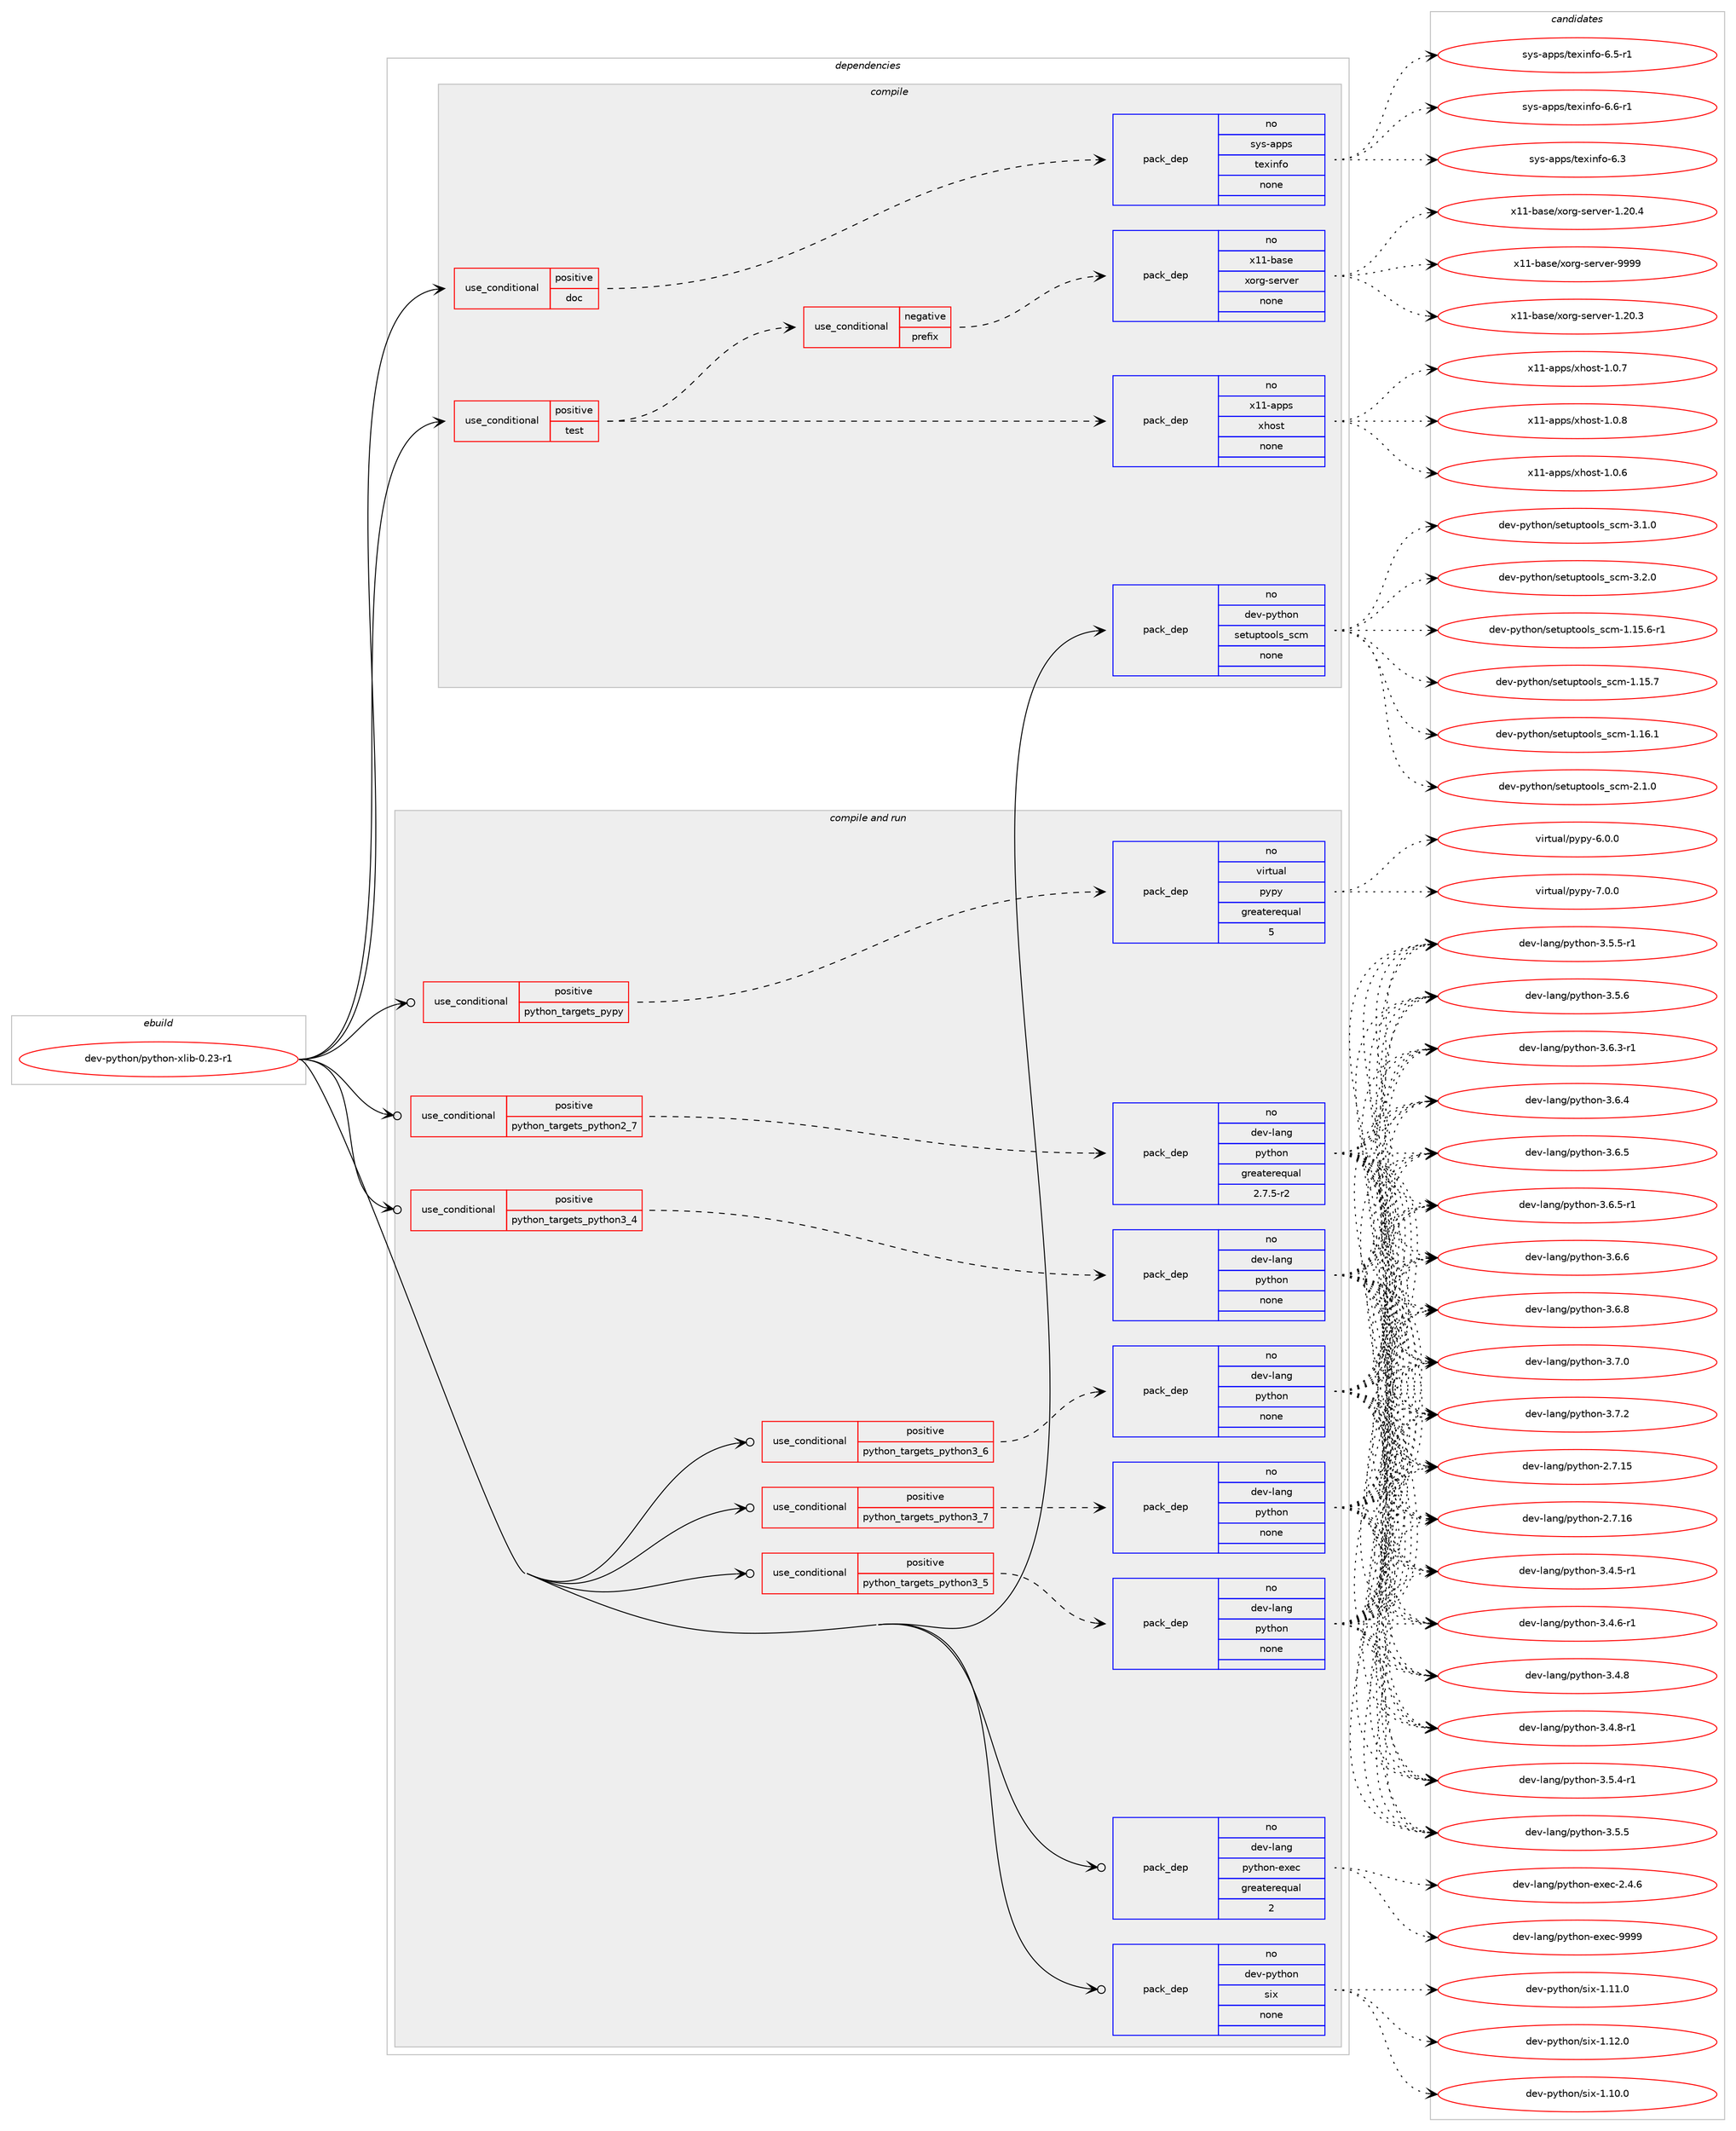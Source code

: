 digraph prolog {

# *************
# Graph options
# *************

newrank=true;
concentrate=true;
compound=true;
graph [rankdir=LR,fontname=Helvetica,fontsize=10,ranksep=1.5];#, ranksep=2.5, nodesep=0.2];
edge  [arrowhead=vee];
node  [fontname=Helvetica,fontsize=10];

# **********
# The ebuild
# **********

subgraph cluster_leftcol {
color=gray;
rank=same;
label=<<i>ebuild</i>>;
id [label="dev-python/python-xlib-0.23-r1", color=red, width=4, href="../dev-python/python-xlib-0.23-r1.svg"];
}

# ****************
# The dependencies
# ****************

subgraph cluster_midcol {
color=gray;
label=<<i>dependencies</i>>;
subgraph cluster_compile {
fillcolor="#eeeeee";
style=filled;
label=<<i>compile</i>>;
subgraph cond383153 {
dependency1437089 [label=<<TABLE BORDER="0" CELLBORDER="1" CELLSPACING="0" CELLPADDING="4"><TR><TD ROWSPAN="3" CELLPADDING="10">use_conditional</TD></TR><TR><TD>positive</TD></TR><TR><TD>doc</TD></TR></TABLE>>, shape=none, color=red];
subgraph pack1030581 {
dependency1437090 [label=<<TABLE BORDER="0" CELLBORDER="1" CELLSPACING="0" CELLPADDING="4" WIDTH="220"><TR><TD ROWSPAN="6" CELLPADDING="30">pack_dep</TD></TR><TR><TD WIDTH="110">no</TD></TR><TR><TD>sys-apps</TD></TR><TR><TD>texinfo</TD></TR><TR><TD>none</TD></TR><TR><TD></TD></TR></TABLE>>, shape=none, color=blue];
}
dependency1437089:e -> dependency1437090:w [weight=20,style="dashed",arrowhead="vee"];
}
id:e -> dependency1437089:w [weight=20,style="solid",arrowhead="vee"];
subgraph cond383154 {
dependency1437091 [label=<<TABLE BORDER="0" CELLBORDER="1" CELLSPACING="0" CELLPADDING="4"><TR><TD ROWSPAN="3" CELLPADDING="10">use_conditional</TD></TR><TR><TD>positive</TD></TR><TR><TD>test</TD></TR></TABLE>>, shape=none, color=red];
subgraph cond383155 {
dependency1437092 [label=<<TABLE BORDER="0" CELLBORDER="1" CELLSPACING="0" CELLPADDING="4"><TR><TD ROWSPAN="3" CELLPADDING="10">use_conditional</TD></TR><TR><TD>negative</TD></TR><TR><TD>prefix</TD></TR></TABLE>>, shape=none, color=red];
subgraph pack1030582 {
dependency1437093 [label=<<TABLE BORDER="0" CELLBORDER="1" CELLSPACING="0" CELLPADDING="4" WIDTH="220"><TR><TD ROWSPAN="6" CELLPADDING="30">pack_dep</TD></TR><TR><TD WIDTH="110">no</TD></TR><TR><TD>x11-base</TD></TR><TR><TD>xorg-server</TD></TR><TR><TD>none</TD></TR><TR><TD></TD></TR></TABLE>>, shape=none, color=blue];
}
dependency1437092:e -> dependency1437093:w [weight=20,style="dashed",arrowhead="vee"];
}
dependency1437091:e -> dependency1437092:w [weight=20,style="dashed",arrowhead="vee"];
subgraph pack1030583 {
dependency1437094 [label=<<TABLE BORDER="0" CELLBORDER="1" CELLSPACING="0" CELLPADDING="4" WIDTH="220"><TR><TD ROWSPAN="6" CELLPADDING="30">pack_dep</TD></TR><TR><TD WIDTH="110">no</TD></TR><TR><TD>x11-apps</TD></TR><TR><TD>xhost</TD></TR><TR><TD>none</TD></TR><TR><TD></TD></TR></TABLE>>, shape=none, color=blue];
}
dependency1437091:e -> dependency1437094:w [weight=20,style="dashed",arrowhead="vee"];
}
id:e -> dependency1437091:w [weight=20,style="solid",arrowhead="vee"];
subgraph pack1030584 {
dependency1437095 [label=<<TABLE BORDER="0" CELLBORDER="1" CELLSPACING="0" CELLPADDING="4" WIDTH="220"><TR><TD ROWSPAN="6" CELLPADDING="30">pack_dep</TD></TR><TR><TD WIDTH="110">no</TD></TR><TR><TD>dev-python</TD></TR><TR><TD>setuptools_scm</TD></TR><TR><TD>none</TD></TR><TR><TD></TD></TR></TABLE>>, shape=none, color=blue];
}
id:e -> dependency1437095:w [weight=20,style="solid",arrowhead="vee"];
}
subgraph cluster_compileandrun {
fillcolor="#eeeeee";
style=filled;
label=<<i>compile and run</i>>;
subgraph cond383156 {
dependency1437096 [label=<<TABLE BORDER="0" CELLBORDER="1" CELLSPACING="0" CELLPADDING="4"><TR><TD ROWSPAN="3" CELLPADDING="10">use_conditional</TD></TR><TR><TD>positive</TD></TR><TR><TD>python_targets_pypy</TD></TR></TABLE>>, shape=none, color=red];
subgraph pack1030585 {
dependency1437097 [label=<<TABLE BORDER="0" CELLBORDER="1" CELLSPACING="0" CELLPADDING="4" WIDTH="220"><TR><TD ROWSPAN="6" CELLPADDING="30">pack_dep</TD></TR><TR><TD WIDTH="110">no</TD></TR><TR><TD>virtual</TD></TR><TR><TD>pypy</TD></TR><TR><TD>greaterequal</TD></TR><TR><TD>5</TD></TR></TABLE>>, shape=none, color=blue];
}
dependency1437096:e -> dependency1437097:w [weight=20,style="dashed",arrowhead="vee"];
}
id:e -> dependency1437096:w [weight=20,style="solid",arrowhead="odotvee"];
subgraph cond383157 {
dependency1437098 [label=<<TABLE BORDER="0" CELLBORDER="1" CELLSPACING="0" CELLPADDING="4"><TR><TD ROWSPAN="3" CELLPADDING="10">use_conditional</TD></TR><TR><TD>positive</TD></TR><TR><TD>python_targets_python2_7</TD></TR></TABLE>>, shape=none, color=red];
subgraph pack1030586 {
dependency1437099 [label=<<TABLE BORDER="0" CELLBORDER="1" CELLSPACING="0" CELLPADDING="4" WIDTH="220"><TR><TD ROWSPAN="6" CELLPADDING="30">pack_dep</TD></TR><TR><TD WIDTH="110">no</TD></TR><TR><TD>dev-lang</TD></TR><TR><TD>python</TD></TR><TR><TD>greaterequal</TD></TR><TR><TD>2.7.5-r2</TD></TR></TABLE>>, shape=none, color=blue];
}
dependency1437098:e -> dependency1437099:w [weight=20,style="dashed",arrowhead="vee"];
}
id:e -> dependency1437098:w [weight=20,style="solid",arrowhead="odotvee"];
subgraph cond383158 {
dependency1437100 [label=<<TABLE BORDER="0" CELLBORDER="1" CELLSPACING="0" CELLPADDING="4"><TR><TD ROWSPAN="3" CELLPADDING="10">use_conditional</TD></TR><TR><TD>positive</TD></TR><TR><TD>python_targets_python3_4</TD></TR></TABLE>>, shape=none, color=red];
subgraph pack1030587 {
dependency1437101 [label=<<TABLE BORDER="0" CELLBORDER="1" CELLSPACING="0" CELLPADDING="4" WIDTH="220"><TR><TD ROWSPAN="6" CELLPADDING="30">pack_dep</TD></TR><TR><TD WIDTH="110">no</TD></TR><TR><TD>dev-lang</TD></TR><TR><TD>python</TD></TR><TR><TD>none</TD></TR><TR><TD></TD></TR></TABLE>>, shape=none, color=blue];
}
dependency1437100:e -> dependency1437101:w [weight=20,style="dashed",arrowhead="vee"];
}
id:e -> dependency1437100:w [weight=20,style="solid",arrowhead="odotvee"];
subgraph cond383159 {
dependency1437102 [label=<<TABLE BORDER="0" CELLBORDER="1" CELLSPACING="0" CELLPADDING="4"><TR><TD ROWSPAN="3" CELLPADDING="10">use_conditional</TD></TR><TR><TD>positive</TD></TR><TR><TD>python_targets_python3_5</TD></TR></TABLE>>, shape=none, color=red];
subgraph pack1030588 {
dependency1437103 [label=<<TABLE BORDER="0" CELLBORDER="1" CELLSPACING="0" CELLPADDING="4" WIDTH="220"><TR><TD ROWSPAN="6" CELLPADDING="30">pack_dep</TD></TR><TR><TD WIDTH="110">no</TD></TR><TR><TD>dev-lang</TD></TR><TR><TD>python</TD></TR><TR><TD>none</TD></TR><TR><TD></TD></TR></TABLE>>, shape=none, color=blue];
}
dependency1437102:e -> dependency1437103:w [weight=20,style="dashed",arrowhead="vee"];
}
id:e -> dependency1437102:w [weight=20,style="solid",arrowhead="odotvee"];
subgraph cond383160 {
dependency1437104 [label=<<TABLE BORDER="0" CELLBORDER="1" CELLSPACING="0" CELLPADDING="4"><TR><TD ROWSPAN="3" CELLPADDING="10">use_conditional</TD></TR><TR><TD>positive</TD></TR><TR><TD>python_targets_python3_6</TD></TR></TABLE>>, shape=none, color=red];
subgraph pack1030589 {
dependency1437105 [label=<<TABLE BORDER="0" CELLBORDER="1" CELLSPACING="0" CELLPADDING="4" WIDTH="220"><TR><TD ROWSPAN="6" CELLPADDING="30">pack_dep</TD></TR><TR><TD WIDTH="110">no</TD></TR><TR><TD>dev-lang</TD></TR><TR><TD>python</TD></TR><TR><TD>none</TD></TR><TR><TD></TD></TR></TABLE>>, shape=none, color=blue];
}
dependency1437104:e -> dependency1437105:w [weight=20,style="dashed",arrowhead="vee"];
}
id:e -> dependency1437104:w [weight=20,style="solid",arrowhead="odotvee"];
subgraph cond383161 {
dependency1437106 [label=<<TABLE BORDER="0" CELLBORDER="1" CELLSPACING="0" CELLPADDING="4"><TR><TD ROWSPAN="3" CELLPADDING="10">use_conditional</TD></TR><TR><TD>positive</TD></TR><TR><TD>python_targets_python3_7</TD></TR></TABLE>>, shape=none, color=red];
subgraph pack1030590 {
dependency1437107 [label=<<TABLE BORDER="0" CELLBORDER="1" CELLSPACING="0" CELLPADDING="4" WIDTH="220"><TR><TD ROWSPAN="6" CELLPADDING="30">pack_dep</TD></TR><TR><TD WIDTH="110">no</TD></TR><TR><TD>dev-lang</TD></TR><TR><TD>python</TD></TR><TR><TD>none</TD></TR><TR><TD></TD></TR></TABLE>>, shape=none, color=blue];
}
dependency1437106:e -> dependency1437107:w [weight=20,style="dashed",arrowhead="vee"];
}
id:e -> dependency1437106:w [weight=20,style="solid",arrowhead="odotvee"];
subgraph pack1030591 {
dependency1437108 [label=<<TABLE BORDER="0" CELLBORDER="1" CELLSPACING="0" CELLPADDING="4" WIDTH="220"><TR><TD ROWSPAN="6" CELLPADDING="30">pack_dep</TD></TR><TR><TD WIDTH="110">no</TD></TR><TR><TD>dev-lang</TD></TR><TR><TD>python-exec</TD></TR><TR><TD>greaterequal</TD></TR><TR><TD>2</TD></TR></TABLE>>, shape=none, color=blue];
}
id:e -> dependency1437108:w [weight=20,style="solid",arrowhead="odotvee"];
subgraph pack1030592 {
dependency1437109 [label=<<TABLE BORDER="0" CELLBORDER="1" CELLSPACING="0" CELLPADDING="4" WIDTH="220"><TR><TD ROWSPAN="6" CELLPADDING="30">pack_dep</TD></TR><TR><TD WIDTH="110">no</TD></TR><TR><TD>dev-python</TD></TR><TR><TD>six</TD></TR><TR><TD>none</TD></TR><TR><TD></TD></TR></TABLE>>, shape=none, color=blue];
}
id:e -> dependency1437109:w [weight=20,style="solid",arrowhead="odotvee"];
}
subgraph cluster_run {
fillcolor="#eeeeee";
style=filled;
label=<<i>run</i>>;
}
}

# **************
# The candidates
# **************

subgraph cluster_choices {
rank=same;
color=gray;
label=<<i>candidates</i>>;

subgraph choice1030581 {
color=black;
nodesep=1;
choice11512111545971121121154711610112010511010211145544651 [label="sys-apps/texinfo-6.3", color=red, width=4,href="../sys-apps/texinfo-6.3.svg"];
choice115121115459711211211547116101120105110102111455446534511449 [label="sys-apps/texinfo-6.5-r1", color=red, width=4,href="../sys-apps/texinfo-6.5-r1.svg"];
choice115121115459711211211547116101120105110102111455446544511449 [label="sys-apps/texinfo-6.6-r1", color=red, width=4,href="../sys-apps/texinfo-6.6-r1.svg"];
dependency1437090:e -> choice11512111545971121121154711610112010511010211145544651:w [style=dotted,weight="100"];
dependency1437090:e -> choice115121115459711211211547116101120105110102111455446534511449:w [style=dotted,weight="100"];
dependency1437090:e -> choice115121115459711211211547116101120105110102111455446544511449:w [style=dotted,weight="100"];
}
subgraph choice1030582 {
color=black;
nodesep=1;
choice1204949459897115101471201111141034511510111411810111445494650484651 [label="x11-base/xorg-server-1.20.3", color=red, width=4,href="../x11-base/xorg-server-1.20.3.svg"];
choice1204949459897115101471201111141034511510111411810111445494650484652 [label="x11-base/xorg-server-1.20.4", color=red, width=4,href="../x11-base/xorg-server-1.20.4.svg"];
choice120494945989711510147120111114103451151011141181011144557575757 [label="x11-base/xorg-server-9999", color=red, width=4,href="../x11-base/xorg-server-9999.svg"];
dependency1437093:e -> choice1204949459897115101471201111141034511510111411810111445494650484651:w [style=dotted,weight="100"];
dependency1437093:e -> choice1204949459897115101471201111141034511510111411810111445494650484652:w [style=dotted,weight="100"];
dependency1437093:e -> choice120494945989711510147120111114103451151011141181011144557575757:w [style=dotted,weight="100"];
}
subgraph choice1030583 {
color=black;
nodesep=1;
choice1204949459711211211547120104111115116454946484654 [label="x11-apps/xhost-1.0.6", color=red, width=4,href="../x11-apps/xhost-1.0.6.svg"];
choice1204949459711211211547120104111115116454946484655 [label="x11-apps/xhost-1.0.7", color=red, width=4,href="../x11-apps/xhost-1.0.7.svg"];
choice1204949459711211211547120104111115116454946484656 [label="x11-apps/xhost-1.0.8", color=red, width=4,href="../x11-apps/xhost-1.0.8.svg"];
dependency1437094:e -> choice1204949459711211211547120104111115116454946484654:w [style=dotted,weight="100"];
dependency1437094:e -> choice1204949459711211211547120104111115116454946484655:w [style=dotted,weight="100"];
dependency1437094:e -> choice1204949459711211211547120104111115116454946484656:w [style=dotted,weight="100"];
}
subgraph choice1030584 {
color=black;
nodesep=1;
choice10010111845112121116104111110471151011161171121161111111081159511599109454946495346544511449 [label="dev-python/setuptools_scm-1.15.6-r1", color=red, width=4,href="../dev-python/setuptools_scm-1.15.6-r1.svg"];
choice1001011184511212111610411111047115101116117112116111111108115951159910945494649534655 [label="dev-python/setuptools_scm-1.15.7", color=red, width=4,href="../dev-python/setuptools_scm-1.15.7.svg"];
choice1001011184511212111610411111047115101116117112116111111108115951159910945494649544649 [label="dev-python/setuptools_scm-1.16.1", color=red, width=4,href="../dev-python/setuptools_scm-1.16.1.svg"];
choice10010111845112121116104111110471151011161171121161111111081159511599109455046494648 [label="dev-python/setuptools_scm-2.1.0", color=red, width=4,href="../dev-python/setuptools_scm-2.1.0.svg"];
choice10010111845112121116104111110471151011161171121161111111081159511599109455146494648 [label="dev-python/setuptools_scm-3.1.0", color=red, width=4,href="../dev-python/setuptools_scm-3.1.0.svg"];
choice10010111845112121116104111110471151011161171121161111111081159511599109455146504648 [label="dev-python/setuptools_scm-3.2.0", color=red, width=4,href="../dev-python/setuptools_scm-3.2.0.svg"];
dependency1437095:e -> choice10010111845112121116104111110471151011161171121161111111081159511599109454946495346544511449:w [style=dotted,weight="100"];
dependency1437095:e -> choice1001011184511212111610411111047115101116117112116111111108115951159910945494649534655:w [style=dotted,weight="100"];
dependency1437095:e -> choice1001011184511212111610411111047115101116117112116111111108115951159910945494649544649:w [style=dotted,weight="100"];
dependency1437095:e -> choice10010111845112121116104111110471151011161171121161111111081159511599109455046494648:w [style=dotted,weight="100"];
dependency1437095:e -> choice10010111845112121116104111110471151011161171121161111111081159511599109455146494648:w [style=dotted,weight="100"];
dependency1437095:e -> choice10010111845112121116104111110471151011161171121161111111081159511599109455146504648:w [style=dotted,weight="100"];
}
subgraph choice1030585 {
color=black;
nodesep=1;
choice1181051141161179710847112121112121455446484648 [label="virtual/pypy-6.0.0", color=red, width=4,href="../virtual/pypy-6.0.0.svg"];
choice1181051141161179710847112121112121455546484648 [label="virtual/pypy-7.0.0", color=red, width=4,href="../virtual/pypy-7.0.0.svg"];
dependency1437097:e -> choice1181051141161179710847112121112121455446484648:w [style=dotted,weight="100"];
dependency1437097:e -> choice1181051141161179710847112121112121455546484648:w [style=dotted,weight="100"];
}
subgraph choice1030586 {
color=black;
nodesep=1;
choice10010111845108971101034711212111610411111045504655464953 [label="dev-lang/python-2.7.15", color=red, width=4,href="../dev-lang/python-2.7.15.svg"];
choice10010111845108971101034711212111610411111045504655464954 [label="dev-lang/python-2.7.16", color=red, width=4,href="../dev-lang/python-2.7.16.svg"];
choice1001011184510897110103471121211161041111104551465246534511449 [label="dev-lang/python-3.4.5-r1", color=red, width=4,href="../dev-lang/python-3.4.5-r1.svg"];
choice1001011184510897110103471121211161041111104551465246544511449 [label="dev-lang/python-3.4.6-r1", color=red, width=4,href="../dev-lang/python-3.4.6-r1.svg"];
choice100101118451089711010347112121116104111110455146524656 [label="dev-lang/python-3.4.8", color=red, width=4,href="../dev-lang/python-3.4.8.svg"];
choice1001011184510897110103471121211161041111104551465246564511449 [label="dev-lang/python-3.4.8-r1", color=red, width=4,href="../dev-lang/python-3.4.8-r1.svg"];
choice1001011184510897110103471121211161041111104551465346524511449 [label="dev-lang/python-3.5.4-r1", color=red, width=4,href="../dev-lang/python-3.5.4-r1.svg"];
choice100101118451089711010347112121116104111110455146534653 [label="dev-lang/python-3.5.5", color=red, width=4,href="../dev-lang/python-3.5.5.svg"];
choice1001011184510897110103471121211161041111104551465346534511449 [label="dev-lang/python-3.5.5-r1", color=red, width=4,href="../dev-lang/python-3.5.5-r1.svg"];
choice100101118451089711010347112121116104111110455146534654 [label="dev-lang/python-3.5.6", color=red, width=4,href="../dev-lang/python-3.5.6.svg"];
choice1001011184510897110103471121211161041111104551465446514511449 [label="dev-lang/python-3.6.3-r1", color=red, width=4,href="../dev-lang/python-3.6.3-r1.svg"];
choice100101118451089711010347112121116104111110455146544652 [label="dev-lang/python-3.6.4", color=red, width=4,href="../dev-lang/python-3.6.4.svg"];
choice100101118451089711010347112121116104111110455146544653 [label="dev-lang/python-3.6.5", color=red, width=4,href="../dev-lang/python-3.6.5.svg"];
choice1001011184510897110103471121211161041111104551465446534511449 [label="dev-lang/python-3.6.5-r1", color=red, width=4,href="../dev-lang/python-3.6.5-r1.svg"];
choice100101118451089711010347112121116104111110455146544654 [label="dev-lang/python-3.6.6", color=red, width=4,href="../dev-lang/python-3.6.6.svg"];
choice100101118451089711010347112121116104111110455146544656 [label="dev-lang/python-3.6.8", color=red, width=4,href="../dev-lang/python-3.6.8.svg"];
choice100101118451089711010347112121116104111110455146554648 [label="dev-lang/python-3.7.0", color=red, width=4,href="../dev-lang/python-3.7.0.svg"];
choice100101118451089711010347112121116104111110455146554650 [label="dev-lang/python-3.7.2", color=red, width=4,href="../dev-lang/python-3.7.2.svg"];
dependency1437099:e -> choice10010111845108971101034711212111610411111045504655464953:w [style=dotted,weight="100"];
dependency1437099:e -> choice10010111845108971101034711212111610411111045504655464954:w [style=dotted,weight="100"];
dependency1437099:e -> choice1001011184510897110103471121211161041111104551465246534511449:w [style=dotted,weight="100"];
dependency1437099:e -> choice1001011184510897110103471121211161041111104551465246544511449:w [style=dotted,weight="100"];
dependency1437099:e -> choice100101118451089711010347112121116104111110455146524656:w [style=dotted,weight="100"];
dependency1437099:e -> choice1001011184510897110103471121211161041111104551465246564511449:w [style=dotted,weight="100"];
dependency1437099:e -> choice1001011184510897110103471121211161041111104551465346524511449:w [style=dotted,weight="100"];
dependency1437099:e -> choice100101118451089711010347112121116104111110455146534653:w [style=dotted,weight="100"];
dependency1437099:e -> choice1001011184510897110103471121211161041111104551465346534511449:w [style=dotted,weight="100"];
dependency1437099:e -> choice100101118451089711010347112121116104111110455146534654:w [style=dotted,weight="100"];
dependency1437099:e -> choice1001011184510897110103471121211161041111104551465446514511449:w [style=dotted,weight="100"];
dependency1437099:e -> choice100101118451089711010347112121116104111110455146544652:w [style=dotted,weight="100"];
dependency1437099:e -> choice100101118451089711010347112121116104111110455146544653:w [style=dotted,weight="100"];
dependency1437099:e -> choice1001011184510897110103471121211161041111104551465446534511449:w [style=dotted,weight="100"];
dependency1437099:e -> choice100101118451089711010347112121116104111110455146544654:w [style=dotted,weight="100"];
dependency1437099:e -> choice100101118451089711010347112121116104111110455146544656:w [style=dotted,weight="100"];
dependency1437099:e -> choice100101118451089711010347112121116104111110455146554648:w [style=dotted,weight="100"];
dependency1437099:e -> choice100101118451089711010347112121116104111110455146554650:w [style=dotted,weight="100"];
}
subgraph choice1030587 {
color=black;
nodesep=1;
choice10010111845108971101034711212111610411111045504655464953 [label="dev-lang/python-2.7.15", color=red, width=4,href="../dev-lang/python-2.7.15.svg"];
choice10010111845108971101034711212111610411111045504655464954 [label="dev-lang/python-2.7.16", color=red, width=4,href="../dev-lang/python-2.7.16.svg"];
choice1001011184510897110103471121211161041111104551465246534511449 [label="dev-lang/python-3.4.5-r1", color=red, width=4,href="../dev-lang/python-3.4.5-r1.svg"];
choice1001011184510897110103471121211161041111104551465246544511449 [label="dev-lang/python-3.4.6-r1", color=red, width=4,href="../dev-lang/python-3.4.6-r1.svg"];
choice100101118451089711010347112121116104111110455146524656 [label="dev-lang/python-3.4.8", color=red, width=4,href="../dev-lang/python-3.4.8.svg"];
choice1001011184510897110103471121211161041111104551465246564511449 [label="dev-lang/python-3.4.8-r1", color=red, width=4,href="../dev-lang/python-3.4.8-r1.svg"];
choice1001011184510897110103471121211161041111104551465346524511449 [label="dev-lang/python-3.5.4-r1", color=red, width=4,href="../dev-lang/python-3.5.4-r1.svg"];
choice100101118451089711010347112121116104111110455146534653 [label="dev-lang/python-3.5.5", color=red, width=4,href="../dev-lang/python-3.5.5.svg"];
choice1001011184510897110103471121211161041111104551465346534511449 [label="dev-lang/python-3.5.5-r1", color=red, width=4,href="../dev-lang/python-3.5.5-r1.svg"];
choice100101118451089711010347112121116104111110455146534654 [label="dev-lang/python-3.5.6", color=red, width=4,href="../dev-lang/python-3.5.6.svg"];
choice1001011184510897110103471121211161041111104551465446514511449 [label="dev-lang/python-3.6.3-r1", color=red, width=4,href="../dev-lang/python-3.6.3-r1.svg"];
choice100101118451089711010347112121116104111110455146544652 [label="dev-lang/python-3.6.4", color=red, width=4,href="../dev-lang/python-3.6.4.svg"];
choice100101118451089711010347112121116104111110455146544653 [label="dev-lang/python-3.6.5", color=red, width=4,href="../dev-lang/python-3.6.5.svg"];
choice1001011184510897110103471121211161041111104551465446534511449 [label="dev-lang/python-3.6.5-r1", color=red, width=4,href="../dev-lang/python-3.6.5-r1.svg"];
choice100101118451089711010347112121116104111110455146544654 [label="dev-lang/python-3.6.6", color=red, width=4,href="../dev-lang/python-3.6.6.svg"];
choice100101118451089711010347112121116104111110455146544656 [label="dev-lang/python-3.6.8", color=red, width=4,href="../dev-lang/python-3.6.8.svg"];
choice100101118451089711010347112121116104111110455146554648 [label="dev-lang/python-3.7.0", color=red, width=4,href="../dev-lang/python-3.7.0.svg"];
choice100101118451089711010347112121116104111110455146554650 [label="dev-lang/python-3.7.2", color=red, width=4,href="../dev-lang/python-3.7.2.svg"];
dependency1437101:e -> choice10010111845108971101034711212111610411111045504655464953:w [style=dotted,weight="100"];
dependency1437101:e -> choice10010111845108971101034711212111610411111045504655464954:w [style=dotted,weight="100"];
dependency1437101:e -> choice1001011184510897110103471121211161041111104551465246534511449:w [style=dotted,weight="100"];
dependency1437101:e -> choice1001011184510897110103471121211161041111104551465246544511449:w [style=dotted,weight="100"];
dependency1437101:e -> choice100101118451089711010347112121116104111110455146524656:w [style=dotted,weight="100"];
dependency1437101:e -> choice1001011184510897110103471121211161041111104551465246564511449:w [style=dotted,weight="100"];
dependency1437101:e -> choice1001011184510897110103471121211161041111104551465346524511449:w [style=dotted,weight="100"];
dependency1437101:e -> choice100101118451089711010347112121116104111110455146534653:w [style=dotted,weight="100"];
dependency1437101:e -> choice1001011184510897110103471121211161041111104551465346534511449:w [style=dotted,weight="100"];
dependency1437101:e -> choice100101118451089711010347112121116104111110455146534654:w [style=dotted,weight="100"];
dependency1437101:e -> choice1001011184510897110103471121211161041111104551465446514511449:w [style=dotted,weight="100"];
dependency1437101:e -> choice100101118451089711010347112121116104111110455146544652:w [style=dotted,weight="100"];
dependency1437101:e -> choice100101118451089711010347112121116104111110455146544653:w [style=dotted,weight="100"];
dependency1437101:e -> choice1001011184510897110103471121211161041111104551465446534511449:w [style=dotted,weight="100"];
dependency1437101:e -> choice100101118451089711010347112121116104111110455146544654:w [style=dotted,weight="100"];
dependency1437101:e -> choice100101118451089711010347112121116104111110455146544656:w [style=dotted,weight="100"];
dependency1437101:e -> choice100101118451089711010347112121116104111110455146554648:w [style=dotted,weight="100"];
dependency1437101:e -> choice100101118451089711010347112121116104111110455146554650:w [style=dotted,weight="100"];
}
subgraph choice1030588 {
color=black;
nodesep=1;
choice10010111845108971101034711212111610411111045504655464953 [label="dev-lang/python-2.7.15", color=red, width=4,href="../dev-lang/python-2.7.15.svg"];
choice10010111845108971101034711212111610411111045504655464954 [label="dev-lang/python-2.7.16", color=red, width=4,href="../dev-lang/python-2.7.16.svg"];
choice1001011184510897110103471121211161041111104551465246534511449 [label="dev-lang/python-3.4.5-r1", color=red, width=4,href="../dev-lang/python-3.4.5-r1.svg"];
choice1001011184510897110103471121211161041111104551465246544511449 [label="dev-lang/python-3.4.6-r1", color=red, width=4,href="../dev-lang/python-3.4.6-r1.svg"];
choice100101118451089711010347112121116104111110455146524656 [label="dev-lang/python-3.4.8", color=red, width=4,href="../dev-lang/python-3.4.8.svg"];
choice1001011184510897110103471121211161041111104551465246564511449 [label="dev-lang/python-3.4.8-r1", color=red, width=4,href="../dev-lang/python-3.4.8-r1.svg"];
choice1001011184510897110103471121211161041111104551465346524511449 [label="dev-lang/python-3.5.4-r1", color=red, width=4,href="../dev-lang/python-3.5.4-r1.svg"];
choice100101118451089711010347112121116104111110455146534653 [label="dev-lang/python-3.5.5", color=red, width=4,href="../dev-lang/python-3.5.5.svg"];
choice1001011184510897110103471121211161041111104551465346534511449 [label="dev-lang/python-3.5.5-r1", color=red, width=4,href="../dev-lang/python-3.5.5-r1.svg"];
choice100101118451089711010347112121116104111110455146534654 [label="dev-lang/python-3.5.6", color=red, width=4,href="../dev-lang/python-3.5.6.svg"];
choice1001011184510897110103471121211161041111104551465446514511449 [label="dev-lang/python-3.6.3-r1", color=red, width=4,href="../dev-lang/python-3.6.3-r1.svg"];
choice100101118451089711010347112121116104111110455146544652 [label="dev-lang/python-3.6.4", color=red, width=4,href="../dev-lang/python-3.6.4.svg"];
choice100101118451089711010347112121116104111110455146544653 [label="dev-lang/python-3.6.5", color=red, width=4,href="../dev-lang/python-3.6.5.svg"];
choice1001011184510897110103471121211161041111104551465446534511449 [label="dev-lang/python-3.6.5-r1", color=red, width=4,href="../dev-lang/python-3.6.5-r1.svg"];
choice100101118451089711010347112121116104111110455146544654 [label="dev-lang/python-3.6.6", color=red, width=4,href="../dev-lang/python-3.6.6.svg"];
choice100101118451089711010347112121116104111110455146544656 [label="dev-lang/python-3.6.8", color=red, width=4,href="../dev-lang/python-3.6.8.svg"];
choice100101118451089711010347112121116104111110455146554648 [label="dev-lang/python-3.7.0", color=red, width=4,href="../dev-lang/python-3.7.0.svg"];
choice100101118451089711010347112121116104111110455146554650 [label="dev-lang/python-3.7.2", color=red, width=4,href="../dev-lang/python-3.7.2.svg"];
dependency1437103:e -> choice10010111845108971101034711212111610411111045504655464953:w [style=dotted,weight="100"];
dependency1437103:e -> choice10010111845108971101034711212111610411111045504655464954:w [style=dotted,weight="100"];
dependency1437103:e -> choice1001011184510897110103471121211161041111104551465246534511449:w [style=dotted,weight="100"];
dependency1437103:e -> choice1001011184510897110103471121211161041111104551465246544511449:w [style=dotted,weight="100"];
dependency1437103:e -> choice100101118451089711010347112121116104111110455146524656:w [style=dotted,weight="100"];
dependency1437103:e -> choice1001011184510897110103471121211161041111104551465246564511449:w [style=dotted,weight="100"];
dependency1437103:e -> choice1001011184510897110103471121211161041111104551465346524511449:w [style=dotted,weight="100"];
dependency1437103:e -> choice100101118451089711010347112121116104111110455146534653:w [style=dotted,weight="100"];
dependency1437103:e -> choice1001011184510897110103471121211161041111104551465346534511449:w [style=dotted,weight="100"];
dependency1437103:e -> choice100101118451089711010347112121116104111110455146534654:w [style=dotted,weight="100"];
dependency1437103:e -> choice1001011184510897110103471121211161041111104551465446514511449:w [style=dotted,weight="100"];
dependency1437103:e -> choice100101118451089711010347112121116104111110455146544652:w [style=dotted,weight="100"];
dependency1437103:e -> choice100101118451089711010347112121116104111110455146544653:w [style=dotted,weight="100"];
dependency1437103:e -> choice1001011184510897110103471121211161041111104551465446534511449:w [style=dotted,weight="100"];
dependency1437103:e -> choice100101118451089711010347112121116104111110455146544654:w [style=dotted,weight="100"];
dependency1437103:e -> choice100101118451089711010347112121116104111110455146544656:w [style=dotted,weight="100"];
dependency1437103:e -> choice100101118451089711010347112121116104111110455146554648:w [style=dotted,weight="100"];
dependency1437103:e -> choice100101118451089711010347112121116104111110455146554650:w [style=dotted,weight="100"];
}
subgraph choice1030589 {
color=black;
nodesep=1;
choice10010111845108971101034711212111610411111045504655464953 [label="dev-lang/python-2.7.15", color=red, width=4,href="../dev-lang/python-2.7.15.svg"];
choice10010111845108971101034711212111610411111045504655464954 [label="dev-lang/python-2.7.16", color=red, width=4,href="../dev-lang/python-2.7.16.svg"];
choice1001011184510897110103471121211161041111104551465246534511449 [label="dev-lang/python-3.4.5-r1", color=red, width=4,href="../dev-lang/python-3.4.5-r1.svg"];
choice1001011184510897110103471121211161041111104551465246544511449 [label="dev-lang/python-3.4.6-r1", color=red, width=4,href="../dev-lang/python-3.4.6-r1.svg"];
choice100101118451089711010347112121116104111110455146524656 [label="dev-lang/python-3.4.8", color=red, width=4,href="../dev-lang/python-3.4.8.svg"];
choice1001011184510897110103471121211161041111104551465246564511449 [label="dev-lang/python-3.4.8-r1", color=red, width=4,href="../dev-lang/python-3.4.8-r1.svg"];
choice1001011184510897110103471121211161041111104551465346524511449 [label="dev-lang/python-3.5.4-r1", color=red, width=4,href="../dev-lang/python-3.5.4-r1.svg"];
choice100101118451089711010347112121116104111110455146534653 [label="dev-lang/python-3.5.5", color=red, width=4,href="../dev-lang/python-3.5.5.svg"];
choice1001011184510897110103471121211161041111104551465346534511449 [label="dev-lang/python-3.5.5-r1", color=red, width=4,href="../dev-lang/python-3.5.5-r1.svg"];
choice100101118451089711010347112121116104111110455146534654 [label="dev-lang/python-3.5.6", color=red, width=4,href="../dev-lang/python-3.5.6.svg"];
choice1001011184510897110103471121211161041111104551465446514511449 [label="dev-lang/python-3.6.3-r1", color=red, width=4,href="../dev-lang/python-3.6.3-r1.svg"];
choice100101118451089711010347112121116104111110455146544652 [label="dev-lang/python-3.6.4", color=red, width=4,href="../dev-lang/python-3.6.4.svg"];
choice100101118451089711010347112121116104111110455146544653 [label="dev-lang/python-3.6.5", color=red, width=4,href="../dev-lang/python-3.6.5.svg"];
choice1001011184510897110103471121211161041111104551465446534511449 [label="dev-lang/python-3.6.5-r1", color=red, width=4,href="../dev-lang/python-3.6.5-r1.svg"];
choice100101118451089711010347112121116104111110455146544654 [label="dev-lang/python-3.6.6", color=red, width=4,href="../dev-lang/python-3.6.6.svg"];
choice100101118451089711010347112121116104111110455146544656 [label="dev-lang/python-3.6.8", color=red, width=4,href="../dev-lang/python-3.6.8.svg"];
choice100101118451089711010347112121116104111110455146554648 [label="dev-lang/python-3.7.0", color=red, width=4,href="../dev-lang/python-3.7.0.svg"];
choice100101118451089711010347112121116104111110455146554650 [label="dev-lang/python-3.7.2", color=red, width=4,href="../dev-lang/python-3.7.2.svg"];
dependency1437105:e -> choice10010111845108971101034711212111610411111045504655464953:w [style=dotted,weight="100"];
dependency1437105:e -> choice10010111845108971101034711212111610411111045504655464954:w [style=dotted,weight="100"];
dependency1437105:e -> choice1001011184510897110103471121211161041111104551465246534511449:w [style=dotted,weight="100"];
dependency1437105:e -> choice1001011184510897110103471121211161041111104551465246544511449:w [style=dotted,weight="100"];
dependency1437105:e -> choice100101118451089711010347112121116104111110455146524656:w [style=dotted,weight="100"];
dependency1437105:e -> choice1001011184510897110103471121211161041111104551465246564511449:w [style=dotted,weight="100"];
dependency1437105:e -> choice1001011184510897110103471121211161041111104551465346524511449:w [style=dotted,weight="100"];
dependency1437105:e -> choice100101118451089711010347112121116104111110455146534653:w [style=dotted,weight="100"];
dependency1437105:e -> choice1001011184510897110103471121211161041111104551465346534511449:w [style=dotted,weight="100"];
dependency1437105:e -> choice100101118451089711010347112121116104111110455146534654:w [style=dotted,weight="100"];
dependency1437105:e -> choice1001011184510897110103471121211161041111104551465446514511449:w [style=dotted,weight="100"];
dependency1437105:e -> choice100101118451089711010347112121116104111110455146544652:w [style=dotted,weight="100"];
dependency1437105:e -> choice100101118451089711010347112121116104111110455146544653:w [style=dotted,weight="100"];
dependency1437105:e -> choice1001011184510897110103471121211161041111104551465446534511449:w [style=dotted,weight="100"];
dependency1437105:e -> choice100101118451089711010347112121116104111110455146544654:w [style=dotted,weight="100"];
dependency1437105:e -> choice100101118451089711010347112121116104111110455146544656:w [style=dotted,weight="100"];
dependency1437105:e -> choice100101118451089711010347112121116104111110455146554648:w [style=dotted,weight="100"];
dependency1437105:e -> choice100101118451089711010347112121116104111110455146554650:w [style=dotted,weight="100"];
}
subgraph choice1030590 {
color=black;
nodesep=1;
choice10010111845108971101034711212111610411111045504655464953 [label="dev-lang/python-2.7.15", color=red, width=4,href="../dev-lang/python-2.7.15.svg"];
choice10010111845108971101034711212111610411111045504655464954 [label="dev-lang/python-2.7.16", color=red, width=4,href="../dev-lang/python-2.7.16.svg"];
choice1001011184510897110103471121211161041111104551465246534511449 [label="dev-lang/python-3.4.5-r1", color=red, width=4,href="../dev-lang/python-3.4.5-r1.svg"];
choice1001011184510897110103471121211161041111104551465246544511449 [label="dev-lang/python-3.4.6-r1", color=red, width=4,href="../dev-lang/python-3.4.6-r1.svg"];
choice100101118451089711010347112121116104111110455146524656 [label="dev-lang/python-3.4.8", color=red, width=4,href="../dev-lang/python-3.4.8.svg"];
choice1001011184510897110103471121211161041111104551465246564511449 [label="dev-lang/python-3.4.8-r1", color=red, width=4,href="../dev-lang/python-3.4.8-r1.svg"];
choice1001011184510897110103471121211161041111104551465346524511449 [label="dev-lang/python-3.5.4-r1", color=red, width=4,href="../dev-lang/python-3.5.4-r1.svg"];
choice100101118451089711010347112121116104111110455146534653 [label="dev-lang/python-3.5.5", color=red, width=4,href="../dev-lang/python-3.5.5.svg"];
choice1001011184510897110103471121211161041111104551465346534511449 [label="dev-lang/python-3.5.5-r1", color=red, width=4,href="../dev-lang/python-3.5.5-r1.svg"];
choice100101118451089711010347112121116104111110455146534654 [label="dev-lang/python-3.5.6", color=red, width=4,href="../dev-lang/python-3.5.6.svg"];
choice1001011184510897110103471121211161041111104551465446514511449 [label="dev-lang/python-3.6.3-r1", color=red, width=4,href="../dev-lang/python-3.6.3-r1.svg"];
choice100101118451089711010347112121116104111110455146544652 [label="dev-lang/python-3.6.4", color=red, width=4,href="../dev-lang/python-3.6.4.svg"];
choice100101118451089711010347112121116104111110455146544653 [label="dev-lang/python-3.6.5", color=red, width=4,href="../dev-lang/python-3.6.5.svg"];
choice1001011184510897110103471121211161041111104551465446534511449 [label="dev-lang/python-3.6.5-r1", color=red, width=4,href="../dev-lang/python-3.6.5-r1.svg"];
choice100101118451089711010347112121116104111110455146544654 [label="dev-lang/python-3.6.6", color=red, width=4,href="../dev-lang/python-3.6.6.svg"];
choice100101118451089711010347112121116104111110455146544656 [label="dev-lang/python-3.6.8", color=red, width=4,href="../dev-lang/python-3.6.8.svg"];
choice100101118451089711010347112121116104111110455146554648 [label="dev-lang/python-3.7.0", color=red, width=4,href="../dev-lang/python-3.7.0.svg"];
choice100101118451089711010347112121116104111110455146554650 [label="dev-lang/python-3.7.2", color=red, width=4,href="../dev-lang/python-3.7.2.svg"];
dependency1437107:e -> choice10010111845108971101034711212111610411111045504655464953:w [style=dotted,weight="100"];
dependency1437107:e -> choice10010111845108971101034711212111610411111045504655464954:w [style=dotted,weight="100"];
dependency1437107:e -> choice1001011184510897110103471121211161041111104551465246534511449:w [style=dotted,weight="100"];
dependency1437107:e -> choice1001011184510897110103471121211161041111104551465246544511449:w [style=dotted,weight="100"];
dependency1437107:e -> choice100101118451089711010347112121116104111110455146524656:w [style=dotted,weight="100"];
dependency1437107:e -> choice1001011184510897110103471121211161041111104551465246564511449:w [style=dotted,weight="100"];
dependency1437107:e -> choice1001011184510897110103471121211161041111104551465346524511449:w [style=dotted,weight="100"];
dependency1437107:e -> choice100101118451089711010347112121116104111110455146534653:w [style=dotted,weight="100"];
dependency1437107:e -> choice1001011184510897110103471121211161041111104551465346534511449:w [style=dotted,weight="100"];
dependency1437107:e -> choice100101118451089711010347112121116104111110455146534654:w [style=dotted,weight="100"];
dependency1437107:e -> choice1001011184510897110103471121211161041111104551465446514511449:w [style=dotted,weight="100"];
dependency1437107:e -> choice100101118451089711010347112121116104111110455146544652:w [style=dotted,weight="100"];
dependency1437107:e -> choice100101118451089711010347112121116104111110455146544653:w [style=dotted,weight="100"];
dependency1437107:e -> choice1001011184510897110103471121211161041111104551465446534511449:w [style=dotted,weight="100"];
dependency1437107:e -> choice100101118451089711010347112121116104111110455146544654:w [style=dotted,weight="100"];
dependency1437107:e -> choice100101118451089711010347112121116104111110455146544656:w [style=dotted,weight="100"];
dependency1437107:e -> choice100101118451089711010347112121116104111110455146554648:w [style=dotted,weight="100"];
dependency1437107:e -> choice100101118451089711010347112121116104111110455146554650:w [style=dotted,weight="100"];
}
subgraph choice1030591 {
color=black;
nodesep=1;
choice1001011184510897110103471121211161041111104510112010199455046524654 [label="dev-lang/python-exec-2.4.6", color=red, width=4,href="../dev-lang/python-exec-2.4.6.svg"];
choice10010111845108971101034711212111610411111045101120101994557575757 [label="dev-lang/python-exec-9999", color=red, width=4,href="../dev-lang/python-exec-9999.svg"];
dependency1437108:e -> choice1001011184510897110103471121211161041111104510112010199455046524654:w [style=dotted,weight="100"];
dependency1437108:e -> choice10010111845108971101034711212111610411111045101120101994557575757:w [style=dotted,weight="100"];
}
subgraph choice1030592 {
color=black;
nodesep=1;
choice100101118451121211161041111104711510512045494649484648 [label="dev-python/six-1.10.0", color=red, width=4,href="../dev-python/six-1.10.0.svg"];
choice100101118451121211161041111104711510512045494649494648 [label="dev-python/six-1.11.0", color=red, width=4,href="../dev-python/six-1.11.0.svg"];
choice100101118451121211161041111104711510512045494649504648 [label="dev-python/six-1.12.0", color=red, width=4,href="../dev-python/six-1.12.0.svg"];
dependency1437109:e -> choice100101118451121211161041111104711510512045494649484648:w [style=dotted,weight="100"];
dependency1437109:e -> choice100101118451121211161041111104711510512045494649494648:w [style=dotted,weight="100"];
dependency1437109:e -> choice100101118451121211161041111104711510512045494649504648:w [style=dotted,weight="100"];
}
}

}
